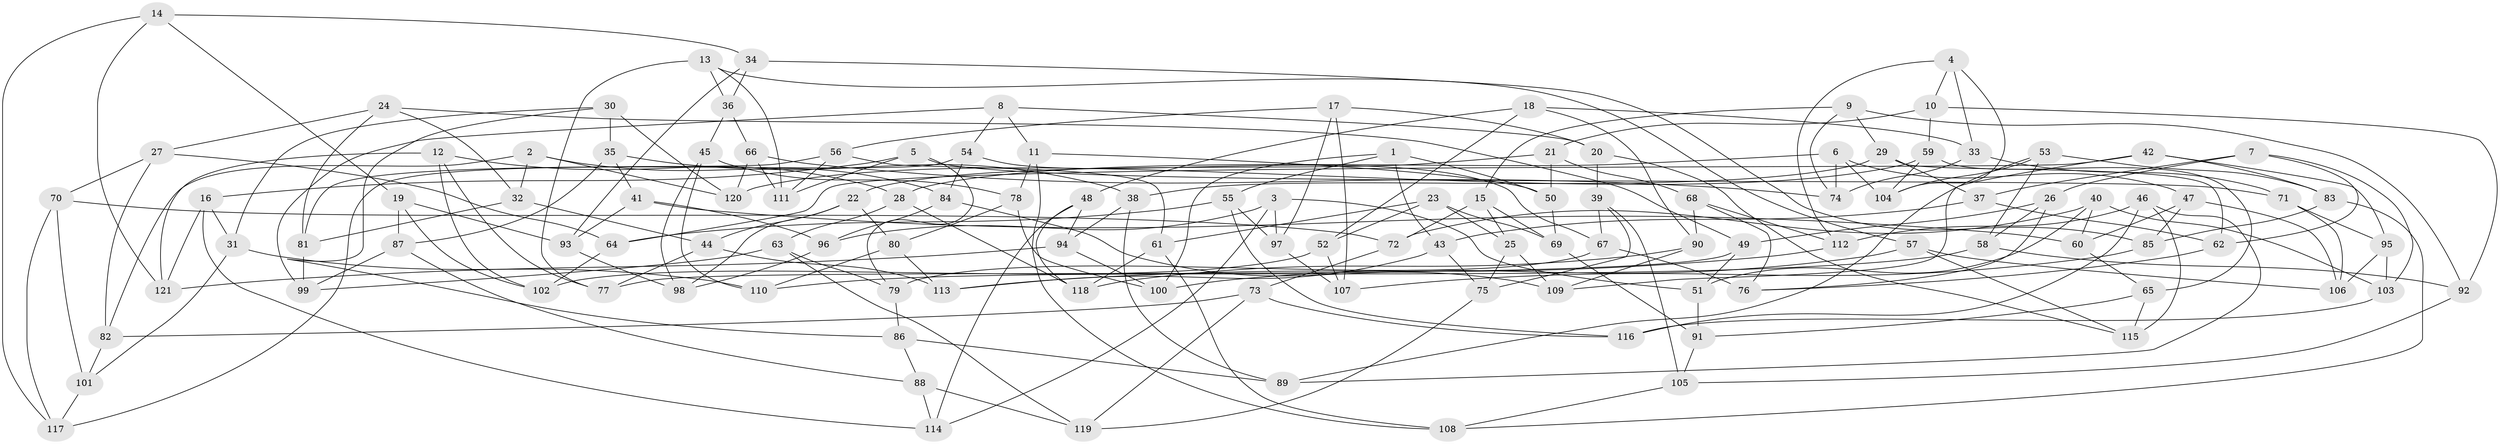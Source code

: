 // Generated by graph-tools (version 1.1) at 2025/11/02/27/25 16:11:50]
// undirected, 121 vertices, 242 edges
graph export_dot {
graph [start="1"]
  node [color=gray90,style=filled];
  1;
  2;
  3;
  4;
  5;
  6;
  7;
  8;
  9;
  10;
  11;
  12;
  13;
  14;
  15;
  16;
  17;
  18;
  19;
  20;
  21;
  22;
  23;
  24;
  25;
  26;
  27;
  28;
  29;
  30;
  31;
  32;
  33;
  34;
  35;
  36;
  37;
  38;
  39;
  40;
  41;
  42;
  43;
  44;
  45;
  46;
  47;
  48;
  49;
  50;
  51;
  52;
  53;
  54;
  55;
  56;
  57;
  58;
  59;
  60;
  61;
  62;
  63;
  64;
  65;
  66;
  67;
  68;
  69;
  70;
  71;
  72;
  73;
  74;
  75;
  76;
  77;
  78;
  79;
  80;
  81;
  82;
  83;
  84;
  85;
  86;
  87;
  88;
  89;
  90;
  91;
  92;
  93;
  94;
  95;
  96;
  97;
  98;
  99;
  100;
  101;
  102;
  103;
  104;
  105;
  106;
  107;
  108;
  109;
  110;
  111;
  112;
  113;
  114;
  115;
  116;
  117;
  118;
  119;
  120;
  121;
  1 -- 100;
  1 -- 55;
  1 -- 50;
  1 -- 43;
  2 -- 32;
  2 -- 120;
  2 -- 82;
  2 -- 84;
  3 -- 114;
  3 -- 97;
  3 -- 51;
  3 -- 96;
  4 -- 112;
  4 -- 10;
  4 -- 33;
  4 -- 104;
  5 -- 16;
  5 -- 111;
  5 -- 71;
  5 -- 79;
  6 -- 28;
  6 -- 104;
  6 -- 47;
  6 -- 74;
  7 -- 26;
  7 -- 103;
  7 -- 62;
  7 -- 37;
  8 -- 99;
  8 -- 20;
  8 -- 54;
  8 -- 11;
  9 -- 92;
  9 -- 15;
  9 -- 29;
  9 -- 74;
  10 -- 92;
  10 -- 59;
  10 -- 21;
  11 -- 50;
  11 -- 78;
  11 -- 108;
  12 -- 102;
  12 -- 28;
  12 -- 77;
  12 -- 121;
  13 -- 111;
  13 -- 36;
  13 -- 57;
  13 -- 77;
  14 -- 34;
  14 -- 19;
  14 -- 117;
  14 -- 121;
  15 -- 72;
  15 -- 69;
  15 -- 25;
  16 -- 121;
  16 -- 114;
  16 -- 31;
  17 -- 20;
  17 -- 107;
  17 -- 56;
  17 -- 97;
  18 -- 90;
  18 -- 48;
  18 -- 52;
  18 -- 33;
  19 -- 102;
  19 -- 93;
  19 -- 87;
  20 -- 115;
  20 -- 39;
  21 -- 22;
  21 -- 68;
  21 -- 50;
  22 -- 80;
  22 -- 44;
  22 -- 98;
  23 -- 69;
  23 -- 61;
  23 -- 52;
  23 -- 25;
  24 -- 32;
  24 -- 81;
  24 -- 27;
  24 -- 49;
  25 -- 109;
  25 -- 75;
  26 -- 58;
  26 -- 76;
  26 -- 49;
  27 -- 82;
  27 -- 64;
  27 -- 70;
  28 -- 63;
  28 -- 118;
  29 -- 37;
  29 -- 38;
  29 -- 62;
  30 -- 31;
  30 -- 35;
  30 -- 86;
  30 -- 120;
  31 -- 101;
  31 -- 110;
  32 -- 44;
  32 -- 81;
  33 -- 71;
  33 -- 74;
  34 -- 85;
  34 -- 93;
  34 -- 36;
  35 -- 38;
  35 -- 87;
  35 -- 41;
  36 -- 45;
  36 -- 66;
  37 -- 43;
  37 -- 62;
  38 -- 94;
  38 -- 89;
  39 -- 67;
  39 -- 75;
  39 -- 105;
  40 -- 103;
  40 -- 51;
  40 -- 60;
  40 -- 72;
  41 -- 96;
  41 -- 60;
  41 -- 93;
  42 -- 109;
  42 -- 83;
  42 -- 95;
  42 -- 64;
  43 -- 113;
  43 -- 75;
  44 -- 113;
  44 -- 77;
  45 -- 98;
  45 -- 110;
  45 -- 78;
  46 -- 89;
  46 -- 112;
  46 -- 115;
  46 -- 116;
  47 -- 106;
  47 -- 85;
  47 -- 60;
  48 -- 118;
  48 -- 94;
  48 -- 114;
  49 -- 77;
  49 -- 51;
  50 -- 69;
  51 -- 91;
  52 -- 107;
  52 -- 102;
  53 -- 83;
  53 -- 104;
  53 -- 58;
  53 -- 89;
  54 -- 84;
  54 -- 67;
  54 -- 117;
  55 -- 97;
  55 -- 64;
  55 -- 116;
  56 -- 111;
  56 -- 81;
  56 -- 61;
  57 -- 100;
  57 -- 106;
  57 -- 115;
  58 -- 110;
  58 -- 92;
  59 -- 104;
  59 -- 65;
  59 -- 120;
  60 -- 65;
  61 -- 118;
  61 -- 108;
  62 -- 76;
  63 -- 99;
  63 -- 79;
  63 -- 119;
  64 -- 102;
  65 -- 115;
  65 -- 91;
  66 -- 120;
  66 -- 74;
  66 -- 111;
  67 -- 79;
  67 -- 76;
  68 -- 90;
  68 -- 76;
  68 -- 112;
  69 -- 91;
  70 -- 72;
  70 -- 117;
  70 -- 101;
  71 -- 95;
  71 -- 106;
  72 -- 73;
  73 -- 116;
  73 -- 119;
  73 -- 82;
  75 -- 119;
  78 -- 80;
  78 -- 100;
  79 -- 86;
  80 -- 113;
  80 -- 110;
  81 -- 99;
  82 -- 101;
  83 -- 108;
  83 -- 85;
  84 -- 96;
  84 -- 109;
  85 -- 107;
  86 -- 89;
  86 -- 88;
  87 -- 99;
  87 -- 88;
  88 -- 119;
  88 -- 114;
  90 -- 118;
  90 -- 109;
  91 -- 105;
  92 -- 105;
  93 -- 98;
  94 -- 121;
  94 -- 100;
  95 -- 106;
  95 -- 103;
  96 -- 98;
  97 -- 107;
  101 -- 117;
  103 -- 116;
  105 -- 108;
  112 -- 113;
}
